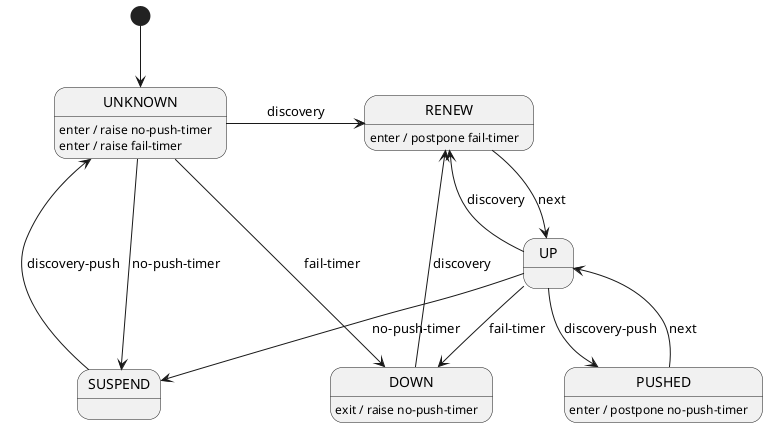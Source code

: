 Input signals:
* discovery
* discovery-push

Data model:
* fail-timer (timeout)
* no-push-timer (timeout)

@startuml
[*] --> UNKNOWN

UNKNOWN -r-> RENEW : discovery
UNKNOWN -r-> DOWN : fail-timer
UNKNOWN --> SUSPEND : no-push-timer
UNKNOWN : enter / raise no-push-timer
UNKNOWN : enter / raise fail-timer

UP --> RENEW : discovery
UP --> SUSPEND : no-push-timer
UP --> PUSHED : discovery-push
UP --> DOWN : fail-timer

RENEW --> UP : next
RENEW : enter / postpone fail-timer

SUSPEND --> UNKNOWN : discovery-push

PUSHED --> UP : next
PUSHED : enter / postpone no-push-timer

DOWN --> RENEW : discovery
DOWN : exit / raise no-push-timer

@enduml
